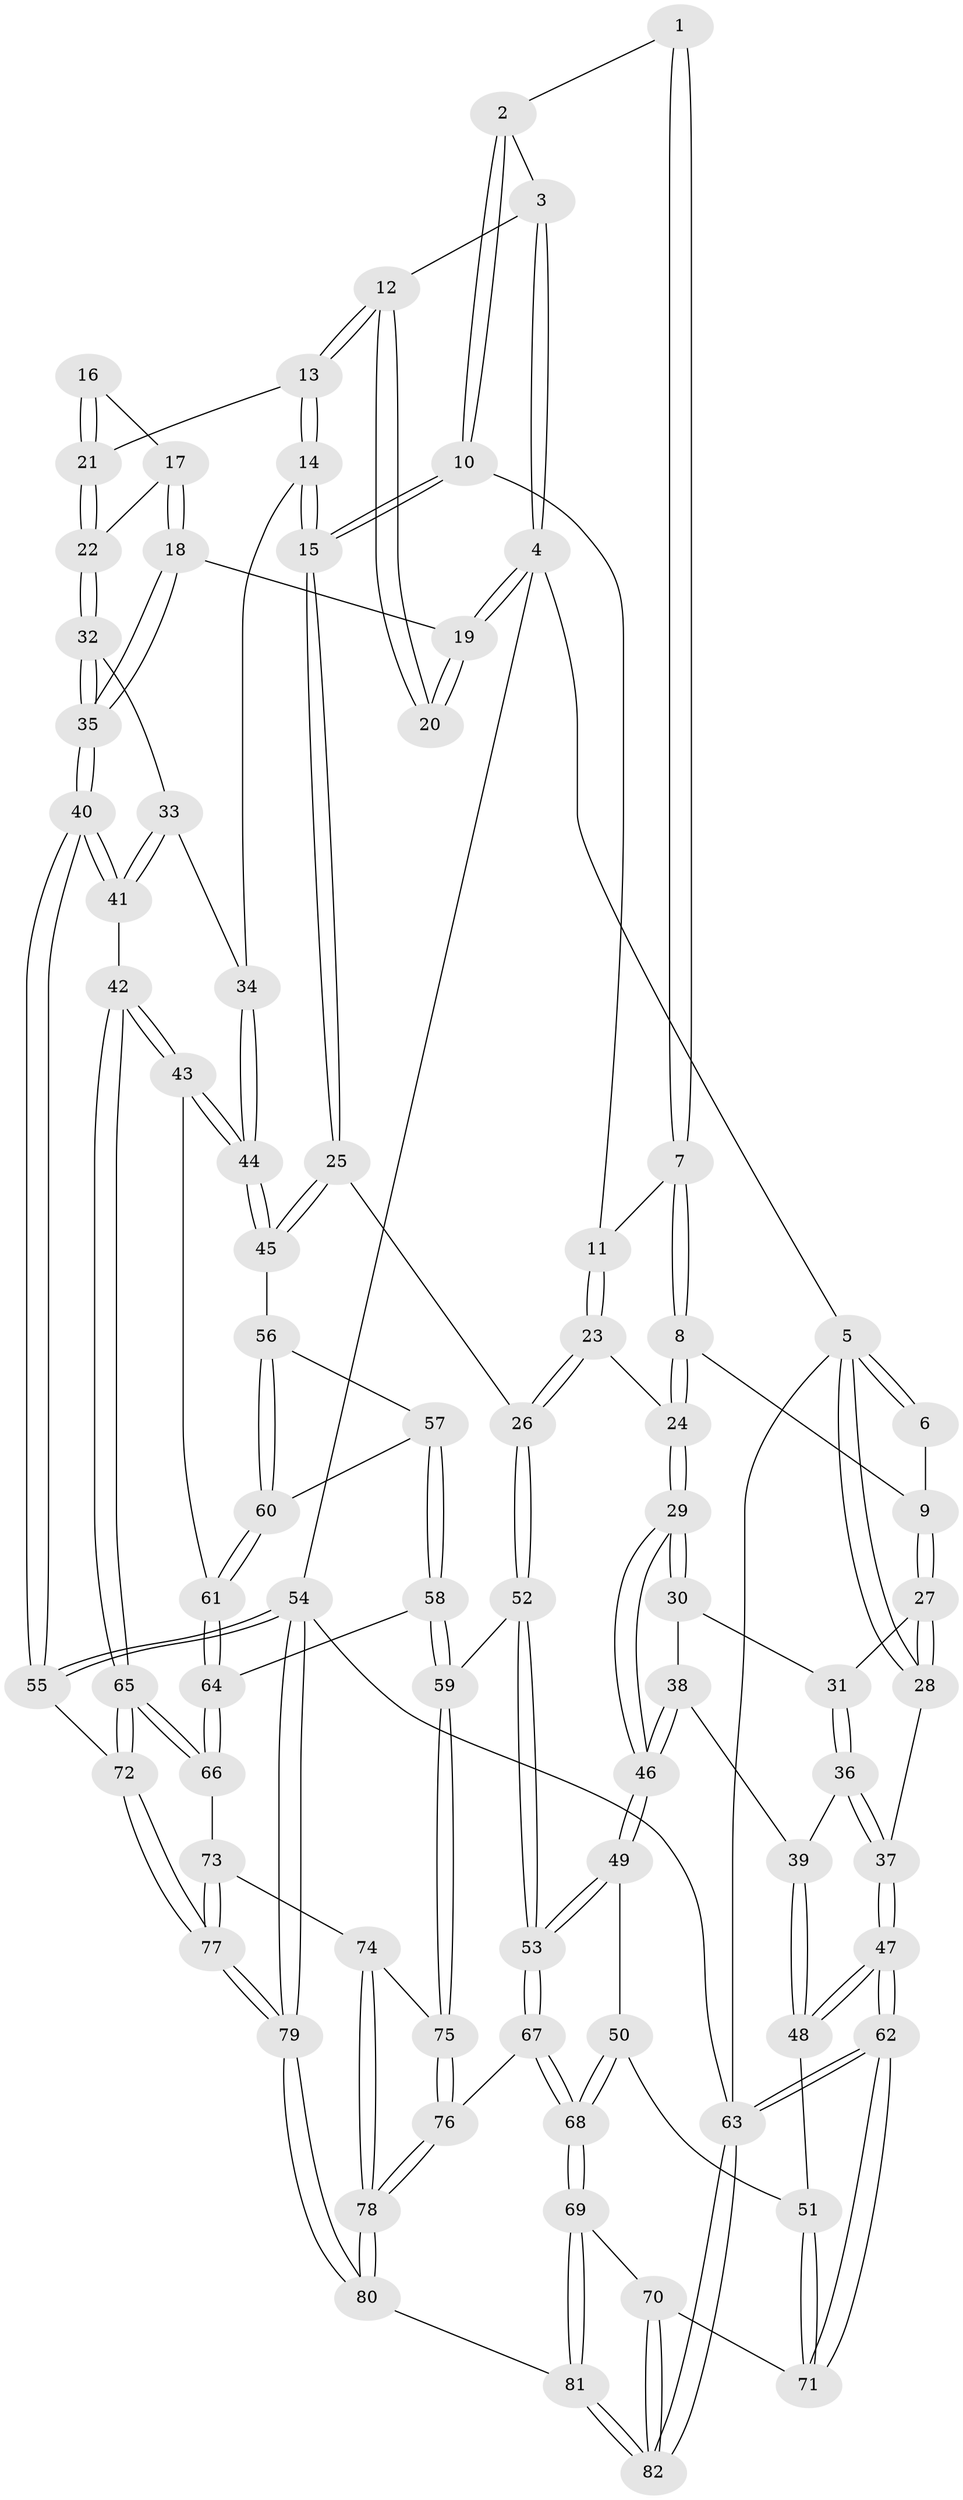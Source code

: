 // coarse degree distribution, {3: 0.22916666666666666, 4: 0.4791666666666667, 6: 0.0625, 5: 0.22916666666666666}
// Generated by graph-tools (version 1.1) at 2025/42/03/06/25 10:42:35]
// undirected, 82 vertices, 202 edges
graph export_dot {
graph [start="1"]
  node [color=gray90,style=filled];
  1 [pos="+0.40793955061743653+0"];
  2 [pos="+0.6256459296632577+0"];
  3 [pos="+0.6323516467495311+0"];
  4 [pos="+1+0"];
  5 [pos="+0+0"];
  6 [pos="+0.1779310251016544+0"];
  7 [pos="+0.4081211321426387+0.15305993519909833"];
  8 [pos="+0.3596660725788254+0.22279686948596777"];
  9 [pos="+0.18836061282112762+0.11504955179576838"];
  10 [pos="+0.5367982964587442+0.1447370607435621"];
  11 [pos="+0.4903645078030471+0.17299940435654942"];
  12 [pos="+0.7270559064603394+0.02284515528760047"];
  13 [pos="+0.7188377169977925+0.20284245159027936"];
  14 [pos="+0.6730961488820209+0.2940494687909247"];
  15 [pos="+0.6338114086081796+0.32754332075366077"];
  16 [pos="+0.8845315219546009+0.09976378243911878"];
  17 [pos="+1+0.15430768081570845"];
  18 [pos="+1+0.11754222984186706"];
  19 [pos="+1+0"];
  20 [pos="+0.8838422858152354+0.09855039969585948"];
  21 [pos="+0.896760068060817+0.24199242950535077"];
  22 [pos="+0.9046476995209219+0.25155655607885424"];
  23 [pos="+0.45907472732288906+0.3688003584359535"];
  24 [pos="+0.4016341626643405+0.37179585934796094"];
  25 [pos="+0.5959288376419114+0.3868799687848987"];
  26 [pos="+0.588689602683659+0.38894721732513016"];
  27 [pos="+0.14296715490734146+0.21085161851975187"];
  28 [pos="+0+0.22132614274459458"];
  29 [pos="+0.40028875823461174+0.37273455708533093"];
  30 [pos="+0.19641192282846612+0.29976524099544877"];
  31 [pos="+0.15049223331354072+0.25938920568145135"];
  32 [pos="+0.9199246819368126+0.294049766979905"];
  33 [pos="+0.9168247814419453+0.2987061935936937"];
  34 [pos="+0.8653202854075617+0.3464911483427697"];
  35 [pos="+1+0.3142801261197384"];
  36 [pos="+0.11321598794888113+0.31094708161877216"];
  37 [pos="+0+0.3958466348988753"];
  38 [pos="+0.18755463045843784+0.44041941501461773"];
  39 [pos="+0.10225029843860453+0.44725362315842554"];
  40 [pos="+1+0.588625546461242"];
  41 [pos="+1+0.5730181473481867"];
  42 [pos="+0.95457013275302+0.5756594120537226"];
  43 [pos="+0.8651646512310823+0.5373398740083393"];
  44 [pos="+0.8457208509218019+0.5120460229204719"];
  45 [pos="+0.6578923459759751+0.43971555874513674"];
  46 [pos="+0.320820271353379+0.5003058936925211"];
  47 [pos="+0+0.576810704017949"];
  48 [pos="+0+0.5715720614545529"];
  49 [pos="+0.3126710823681593+0.579586263050053"];
  50 [pos="+0.12647989316062833+0.6287889997173272"];
  51 [pos="+0.10851159063874044+0.6266587005548727"];
  52 [pos="+0.5239385488515838+0.6396245236299462"];
  53 [pos="+0.35956751378161667+0.6434435220362085"];
  54 [pos="+1+1"];
  55 [pos="+1+0.8311183189169593"];
  56 [pos="+0.6675721745878365+0.5535387675496997"];
  57 [pos="+0.6378331741847129+0.6208378678720102"];
  58 [pos="+0.5780752121453387+0.6749979189269735"];
  59 [pos="+0.5681144929088088+0.6784302190733131"];
  60 [pos="+0.7346343237075322+0.6213983594553902"];
  61 [pos="+0.7560089372084751+0.6315711987180772"];
  62 [pos="+0+0.8076720743610644"];
  63 [pos="+0+1"];
  64 [pos="+0.7387424637473503+0.6879736237859182"];
  65 [pos="+0.8402674873699209+0.7888327891253966"];
  66 [pos="+0.7668350350671318+0.7748536638420701"];
  67 [pos="+0.3418652485705949+0.7881173946346207"];
  68 [pos="+0.24302538074584534+0.8574112192952827"];
  69 [pos="+0.23299145932616802+0.8715318963013834"];
  70 [pos="+0.2138004882727565+0.884859653879754"];
  71 [pos="+0.10899510866933937+0.7883058385231694"];
  72 [pos="+0.8963729869886775+0.8635377360725626"];
  73 [pos="+0.7541551477019001+0.7831930178032905"];
  74 [pos="+0.6635994652322301+0.8169002449070646"];
  75 [pos="+0.5701117553723077+0.6984790028129713"];
  76 [pos="+0.47008256159407463+0.8624876804601409"];
  77 [pos="+0.7506878676486218+1"];
  78 [pos="+0.5665096935216062+1"];
  79 [pos="+0.7375756743821119+1"];
  80 [pos="+0.5827207603319994+1"];
  81 [pos="+0.5744959472763288+1"];
  82 [pos="+0+1"];
  1 -- 2;
  1 -- 7;
  1 -- 7;
  2 -- 3;
  2 -- 10;
  2 -- 10;
  3 -- 4;
  3 -- 4;
  3 -- 12;
  4 -- 5;
  4 -- 19;
  4 -- 19;
  4 -- 54;
  5 -- 6;
  5 -- 6;
  5 -- 28;
  5 -- 28;
  5 -- 63;
  6 -- 9;
  7 -- 8;
  7 -- 8;
  7 -- 11;
  8 -- 9;
  8 -- 24;
  8 -- 24;
  9 -- 27;
  9 -- 27;
  10 -- 11;
  10 -- 15;
  10 -- 15;
  11 -- 23;
  11 -- 23;
  12 -- 13;
  12 -- 13;
  12 -- 20;
  12 -- 20;
  13 -- 14;
  13 -- 14;
  13 -- 21;
  14 -- 15;
  14 -- 15;
  14 -- 34;
  15 -- 25;
  15 -- 25;
  16 -- 17;
  16 -- 21;
  16 -- 21;
  17 -- 18;
  17 -- 18;
  17 -- 22;
  18 -- 19;
  18 -- 35;
  18 -- 35;
  19 -- 20;
  19 -- 20;
  21 -- 22;
  21 -- 22;
  22 -- 32;
  22 -- 32;
  23 -- 24;
  23 -- 26;
  23 -- 26;
  24 -- 29;
  24 -- 29;
  25 -- 26;
  25 -- 45;
  25 -- 45;
  26 -- 52;
  26 -- 52;
  27 -- 28;
  27 -- 28;
  27 -- 31;
  28 -- 37;
  29 -- 30;
  29 -- 30;
  29 -- 46;
  29 -- 46;
  30 -- 31;
  30 -- 38;
  31 -- 36;
  31 -- 36;
  32 -- 33;
  32 -- 35;
  32 -- 35;
  33 -- 34;
  33 -- 41;
  33 -- 41;
  34 -- 44;
  34 -- 44;
  35 -- 40;
  35 -- 40;
  36 -- 37;
  36 -- 37;
  36 -- 39;
  37 -- 47;
  37 -- 47;
  38 -- 39;
  38 -- 46;
  38 -- 46;
  39 -- 48;
  39 -- 48;
  40 -- 41;
  40 -- 41;
  40 -- 55;
  40 -- 55;
  41 -- 42;
  42 -- 43;
  42 -- 43;
  42 -- 65;
  42 -- 65;
  43 -- 44;
  43 -- 44;
  43 -- 61;
  44 -- 45;
  44 -- 45;
  45 -- 56;
  46 -- 49;
  46 -- 49;
  47 -- 48;
  47 -- 48;
  47 -- 62;
  47 -- 62;
  48 -- 51;
  49 -- 50;
  49 -- 53;
  49 -- 53;
  50 -- 51;
  50 -- 68;
  50 -- 68;
  51 -- 71;
  51 -- 71;
  52 -- 53;
  52 -- 53;
  52 -- 59;
  53 -- 67;
  53 -- 67;
  54 -- 55;
  54 -- 55;
  54 -- 79;
  54 -- 79;
  54 -- 63;
  55 -- 72;
  56 -- 57;
  56 -- 60;
  56 -- 60;
  57 -- 58;
  57 -- 58;
  57 -- 60;
  58 -- 59;
  58 -- 59;
  58 -- 64;
  59 -- 75;
  59 -- 75;
  60 -- 61;
  60 -- 61;
  61 -- 64;
  61 -- 64;
  62 -- 63;
  62 -- 63;
  62 -- 71;
  62 -- 71;
  63 -- 82;
  63 -- 82;
  64 -- 66;
  64 -- 66;
  65 -- 66;
  65 -- 66;
  65 -- 72;
  65 -- 72;
  66 -- 73;
  67 -- 68;
  67 -- 68;
  67 -- 76;
  68 -- 69;
  68 -- 69;
  69 -- 70;
  69 -- 81;
  69 -- 81;
  70 -- 71;
  70 -- 82;
  70 -- 82;
  72 -- 77;
  72 -- 77;
  73 -- 74;
  73 -- 77;
  73 -- 77;
  74 -- 75;
  74 -- 78;
  74 -- 78;
  75 -- 76;
  75 -- 76;
  76 -- 78;
  76 -- 78;
  77 -- 79;
  77 -- 79;
  78 -- 80;
  78 -- 80;
  79 -- 80;
  79 -- 80;
  80 -- 81;
  81 -- 82;
  81 -- 82;
}

